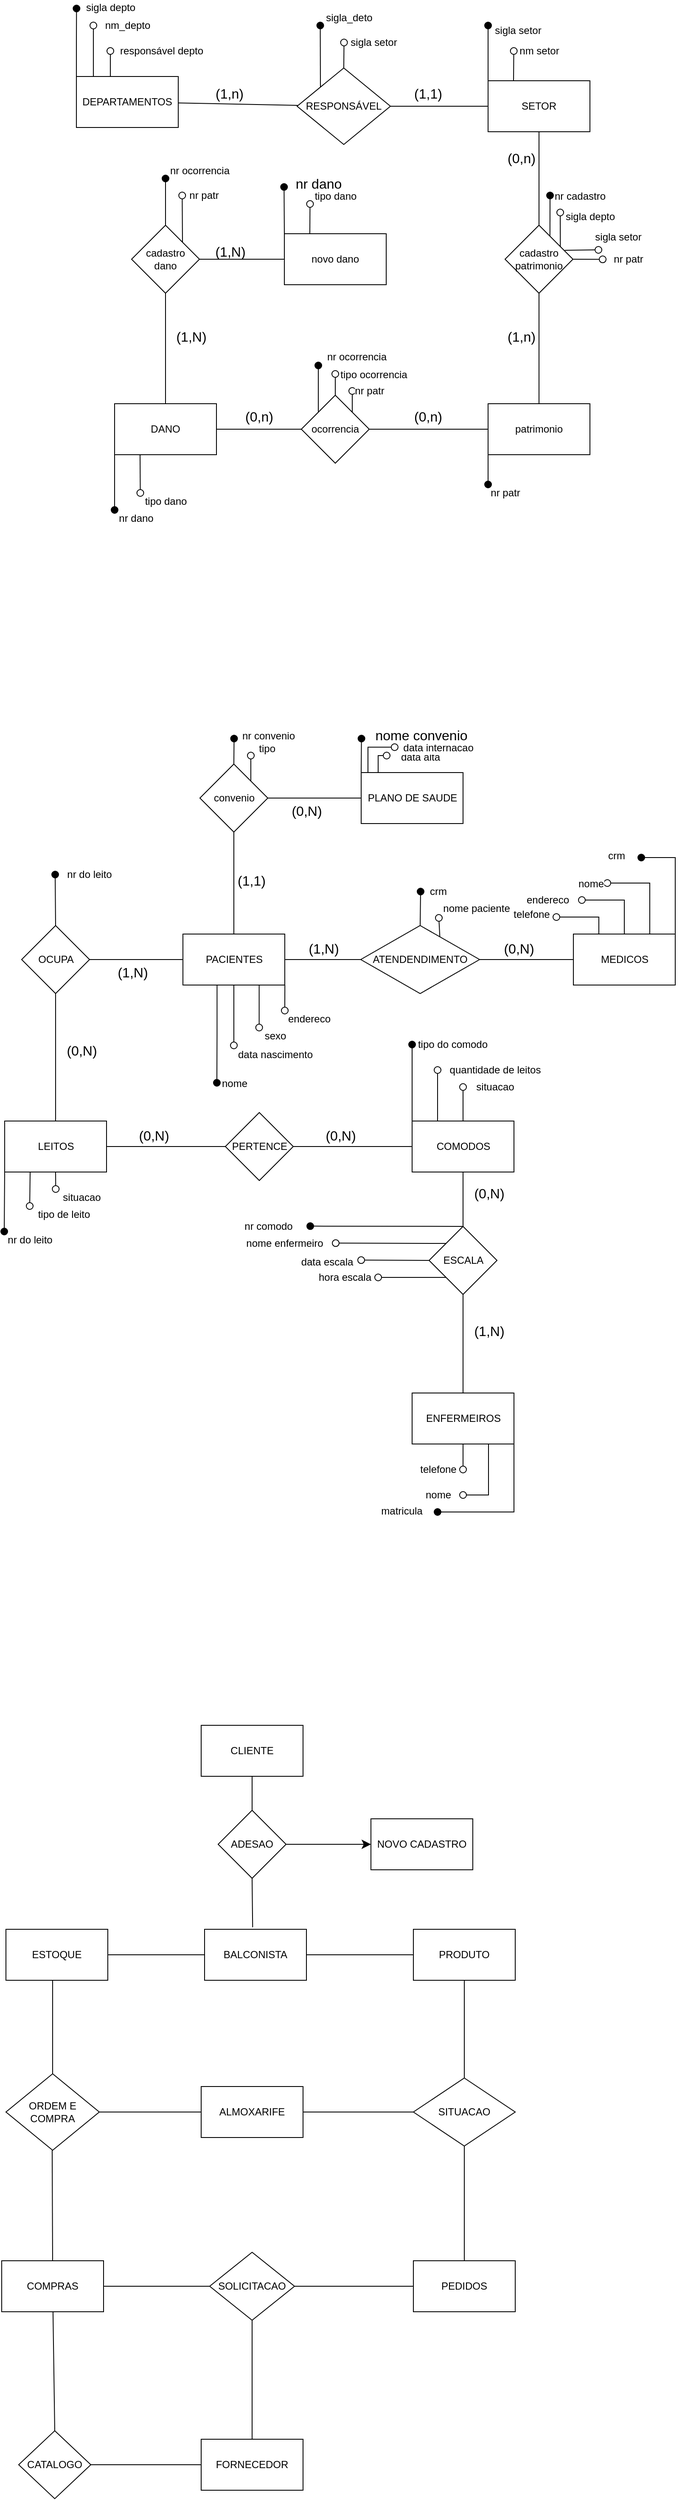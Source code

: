 <mxfile version="24.1.0" type="github">
  <diagram id="C5RBs43oDa-KdzZeNtuy" name="Page-1">
    <mxGraphModel dx="993" dy="973" grid="1" gridSize="10" guides="1" tooltips="1" connect="1" arrows="1" fold="1" page="1" pageScale="1" pageWidth="827" pageHeight="1169" math="0" shadow="0">
      <root>
        <mxCell id="WIyWlLk6GJQsqaUBKTNV-0" />
        <mxCell id="WIyWlLk6GJQsqaUBKTNV-1" parent="WIyWlLk6GJQsqaUBKTNV-0" />
        <mxCell id="-znlu41GtkW2485HOdu_-75" value="" style="group" parent="WIyWlLk6GJQsqaUBKTNV-1" vertex="1" connectable="0">
          <mxGeometry x="103" y="340" width="620" height="590" as="geometry" />
        </mxCell>
        <mxCell id="-znlu41GtkW2485HOdu_-2" value="" style="edgeStyle=none;curved=1;rounded=0;orthogonalLoop=1;jettySize=auto;html=1;fontSize=12;startSize=8;endSize=8;endArrow=none;endFill=0;" parent="-znlu41GtkW2485HOdu_-75" source="-znlu41GtkW2485HOdu_-0" target="-znlu41GtkW2485HOdu_-1" edge="1">
          <mxGeometry relative="1" as="geometry" />
        </mxCell>
        <mxCell id="-znlu41GtkW2485HOdu_-7" style="edgeStyle=orthogonalEdgeStyle;rounded=0;orthogonalLoop=1;jettySize=auto;html=1;exitX=0;exitY=0;exitDx=0;exitDy=0;fontSize=12;startSize=8;endSize=8;endArrow=oval;endFill=1;" parent="-znlu41GtkW2485HOdu_-75" source="-znlu41GtkW2485HOdu_-0" edge="1">
          <mxGeometry relative="1" as="geometry">
            <mxPoint x="0.143" as="targetPoint" />
          </mxGeometry>
        </mxCell>
        <mxCell id="-znlu41GtkW2485HOdu_-8" value="sigla depto" style="edgeLabel;html=1;align=center;verticalAlign=middle;resizable=0;points=[];fontSize=12;" parent="-znlu41GtkW2485HOdu_-7" vertex="1" connectable="0">
          <mxGeometry x="1" y="2" relative="1" as="geometry">
            <mxPoint x="42" y="-1" as="offset" />
          </mxGeometry>
        </mxCell>
        <mxCell id="-znlu41GtkW2485HOdu_-9" style="edgeStyle=none;curved=1;rounded=0;orthogonalLoop=1;jettySize=auto;html=1;exitX=0.25;exitY=0;exitDx=0;exitDy=0;fontSize=12;startSize=8;endSize=8;endArrow=oval;endFill=0;" parent="-znlu41GtkW2485HOdu_-75" edge="1">
          <mxGeometry relative="1" as="geometry">
            <mxPoint x="20" y="20" as="targetPoint" />
            <mxPoint x="20" y="80" as="sourcePoint" />
          </mxGeometry>
        </mxCell>
        <mxCell id="-znlu41GtkW2485HOdu_-10" value="nm_depto" style="edgeLabel;html=1;align=center;verticalAlign=middle;resizable=0;points=[];fontSize=12;" parent="-znlu41GtkW2485HOdu_-9" vertex="1" connectable="0">
          <mxGeometry x="0.693" relative="1" as="geometry">
            <mxPoint x="40" y="-9" as="offset" />
          </mxGeometry>
        </mxCell>
        <mxCell id="-znlu41GtkW2485HOdu_-11" style="edgeStyle=none;curved=1;rounded=0;orthogonalLoop=1;jettySize=auto;html=1;exitX=0.5;exitY=0;exitDx=0;exitDy=0;fontSize=12;startSize=8;endSize=8;endArrow=oval;endFill=0;" parent="-znlu41GtkW2485HOdu_-75" edge="1">
          <mxGeometry relative="1" as="geometry">
            <mxPoint x="40" y="50" as="targetPoint" />
            <mxPoint x="40" y="80" as="sourcePoint" />
          </mxGeometry>
        </mxCell>
        <mxCell id="-znlu41GtkW2485HOdu_-12" value="responsável depto" style="edgeLabel;html=1;align=center;verticalAlign=middle;resizable=0;points=[];fontSize=12;" parent="-znlu41GtkW2485HOdu_-11" vertex="1" connectable="0">
          <mxGeometry x="0.558" y="-1" relative="1" as="geometry">
            <mxPoint x="59" y="-7" as="offset" />
          </mxGeometry>
        </mxCell>
        <mxCell id="-znlu41GtkW2485HOdu_-0" value="&lt;font style=&quot;vertical-align: inherit;&quot;&gt;&lt;font style=&quot;vertical-align: inherit;&quot;&gt;DEPARTAMENTOS&lt;/font&gt;&lt;/font&gt;" style="rounded=0;whiteSpace=wrap;html=1;" parent="-znlu41GtkW2485HOdu_-75" vertex="1">
          <mxGeometry y="80" width="120" height="60" as="geometry" />
        </mxCell>
        <mxCell id="-znlu41GtkW2485HOdu_-6" value="" style="edgeStyle=none;curved=1;rounded=0;orthogonalLoop=1;jettySize=auto;html=1;fontSize=12;startSize=8;endSize=8;endArrow=none;endFill=0;" parent="-znlu41GtkW2485HOdu_-75" source="-znlu41GtkW2485HOdu_-1" target="-znlu41GtkW2485HOdu_-5" edge="1">
          <mxGeometry relative="1" as="geometry" />
        </mxCell>
        <mxCell id="-znlu41GtkW2485HOdu_-13" style="edgeStyle=none;curved=1;rounded=0;orthogonalLoop=1;jettySize=auto;html=1;exitX=0;exitY=0;exitDx=0;exitDy=0;fontSize=12;startSize=8;endSize=8;endArrow=oval;endFill=1;" parent="-znlu41GtkW2485HOdu_-75" source="-znlu41GtkW2485HOdu_-1" edge="1">
          <mxGeometry relative="1" as="geometry">
            <mxPoint x="287.286" y="20" as="targetPoint" />
          </mxGeometry>
        </mxCell>
        <mxCell id="-znlu41GtkW2485HOdu_-14" value="sigla_deto" style="edgeLabel;html=1;align=center;verticalAlign=middle;resizable=0;points=[];fontSize=12;" parent="-znlu41GtkW2485HOdu_-13" vertex="1" connectable="0">
          <mxGeometry x="0.762" relative="1" as="geometry">
            <mxPoint x="33" y="-18" as="offset" />
          </mxGeometry>
        </mxCell>
        <mxCell id="-znlu41GtkW2485HOdu_-15" style="edgeStyle=none;curved=1;rounded=0;orthogonalLoop=1;jettySize=auto;html=1;exitX=0.5;exitY=0;exitDx=0;exitDy=0;fontSize=12;startSize=8;endSize=8;endArrow=oval;endFill=0;" parent="-znlu41GtkW2485HOdu_-75" source="-znlu41GtkW2485HOdu_-1" edge="1">
          <mxGeometry relative="1" as="geometry">
            <mxPoint x="315.286" y="40" as="targetPoint" />
          </mxGeometry>
        </mxCell>
        <mxCell id="-znlu41GtkW2485HOdu_-16" value="sigla setor" style="edgeLabel;html=1;align=center;verticalAlign=middle;resizable=0;points=[];fontSize=12;" parent="-znlu41GtkW2485HOdu_-15" vertex="1" connectable="0">
          <mxGeometry x="0.577" relative="1" as="geometry">
            <mxPoint x="35" y="-7" as="offset" />
          </mxGeometry>
        </mxCell>
        <mxCell id="-znlu41GtkW2485HOdu_-1" value="&lt;font style=&quot;vertical-align: inherit;&quot;&gt;&lt;font style=&quot;vertical-align: inherit;&quot;&gt;&lt;font style=&quot;vertical-align: inherit;&quot;&gt;&lt;font style=&quot;vertical-align: inherit;&quot;&gt;RESPONSÁVEL&lt;/font&gt;&lt;/font&gt;&lt;/font&gt;&lt;/font&gt;" style="rhombus;whiteSpace=wrap;html=1;rounded=0;" parent="-znlu41GtkW2485HOdu_-75" vertex="1">
          <mxGeometry x="260" y="70" width="110" height="90" as="geometry" />
        </mxCell>
        <mxCell id="-znlu41GtkW2485HOdu_-17" style="edgeStyle=none;curved=1;rounded=0;orthogonalLoop=1;jettySize=auto;html=1;exitX=0;exitY=0;exitDx=0;exitDy=0;fontSize=12;startSize=8;endSize=8;endArrow=oval;endFill=1;" parent="-znlu41GtkW2485HOdu_-75" source="-znlu41GtkW2485HOdu_-5" edge="1">
          <mxGeometry relative="1" as="geometry">
            <mxPoint x="485" y="20" as="targetPoint" />
          </mxGeometry>
        </mxCell>
        <mxCell id="-znlu41GtkW2485HOdu_-18" value="sigla setor" style="edgeLabel;html=1;align=center;verticalAlign=middle;resizable=0;points=[];fontSize=12;" parent="-znlu41GtkW2485HOdu_-17" vertex="1" connectable="0">
          <mxGeometry x="0.822" y="1" relative="1" as="geometry">
            <mxPoint x="36" as="offset" />
          </mxGeometry>
        </mxCell>
        <mxCell id="-znlu41GtkW2485HOdu_-19" value="nm setor" style="edgeStyle=none;curved=1;rounded=0;orthogonalLoop=1;jettySize=auto;html=1;exitX=0.25;exitY=0;exitDx=0;exitDy=0;fontSize=12;startSize=8;endSize=8;endArrow=oval;endFill=0;" parent="-znlu41GtkW2485HOdu_-75" source="-znlu41GtkW2485HOdu_-5" edge="1">
          <mxGeometry x="1" y="-30" relative="1" as="geometry">
            <mxPoint x="515.286" y="50" as="targetPoint" />
            <mxPoint as="offset" />
          </mxGeometry>
        </mxCell>
        <mxCell id="-znlu41GtkW2485HOdu_-23" value="" style="edgeStyle=none;curved=1;rounded=0;orthogonalLoop=1;jettySize=auto;html=1;fontSize=12;startSize=8;endSize=8;endArrow=none;endFill=0;" parent="-znlu41GtkW2485HOdu_-75" source="-znlu41GtkW2485HOdu_-5" target="-znlu41GtkW2485HOdu_-22" edge="1">
          <mxGeometry relative="1" as="geometry" />
        </mxCell>
        <mxCell id="-znlu41GtkW2485HOdu_-5" value="&lt;font style=&quot;vertical-align: inherit;&quot;&gt;&lt;font style=&quot;vertical-align: inherit;&quot;&gt;SETOR&lt;/font&gt;&lt;/font&gt;" style="whiteSpace=wrap;html=1;rounded=0;" parent="-znlu41GtkW2485HOdu_-75" vertex="1">
          <mxGeometry x="485" y="85" width="120" height="60" as="geometry" />
        </mxCell>
        <mxCell id="-znlu41GtkW2485HOdu_-20" value="(1,1)" style="text;html=1;align=center;verticalAlign=middle;resizable=0;points=[];autosize=1;strokeColor=none;fillColor=none;fontSize=16;" parent="-znlu41GtkW2485HOdu_-75" vertex="1">
          <mxGeometry x="384" y="85" width="60" height="30" as="geometry" />
        </mxCell>
        <mxCell id="-znlu41GtkW2485HOdu_-21" value="(1,n)" style="text;html=1;align=center;verticalAlign=middle;resizable=0;points=[];autosize=1;strokeColor=none;fillColor=none;fontSize=16;" parent="-znlu41GtkW2485HOdu_-75" vertex="1">
          <mxGeometry x="150" y="85" width="60" height="30" as="geometry" />
        </mxCell>
        <mxCell id="-znlu41GtkW2485HOdu_-25" value="" style="edgeStyle=none;curved=1;rounded=0;orthogonalLoop=1;jettySize=auto;html=1;fontSize=12;startSize=8;endSize=8;endArrow=none;endFill=0;" parent="-znlu41GtkW2485HOdu_-75" source="-znlu41GtkW2485HOdu_-22" target="-znlu41GtkW2485HOdu_-24" edge="1">
          <mxGeometry relative="1" as="geometry" />
        </mxCell>
        <mxCell id="-znlu41GtkW2485HOdu_-36" style="edgeStyle=none;curved=1;rounded=0;orthogonalLoop=1;jettySize=auto;html=1;exitX=0.661;exitY=0.171;exitDx=0;exitDy=0;fontSize=12;startSize=8;endSize=8;endArrow=oval;endFill=1;exitPerimeter=0;" parent="-znlu41GtkW2485HOdu_-75" source="-znlu41GtkW2485HOdu_-22" edge="1">
          <mxGeometry relative="1" as="geometry">
            <mxPoint x="558" y="220" as="targetPoint" />
            <mxPoint x="560" y="265.0" as="sourcePoint" />
          </mxGeometry>
        </mxCell>
        <mxCell id="-znlu41GtkW2485HOdu_-37" value="nr cadastro" style="edgeLabel;html=1;align=center;verticalAlign=middle;resizable=0;points=[];fontSize=12;" parent="-znlu41GtkW2485HOdu_-36" vertex="1" connectable="0">
          <mxGeometry x="0.384" relative="1" as="geometry">
            <mxPoint x="35" y="-14" as="offset" />
          </mxGeometry>
        </mxCell>
        <mxCell id="-znlu41GtkW2485HOdu_-38" style="edgeStyle=none;curved=1;rounded=0;orthogonalLoop=1;jettySize=auto;html=1;exitX=1;exitY=0.5;exitDx=0;exitDy=0;fontSize=12;startSize=8;endSize=8;endArrow=oval;endFill=0;" parent="-znlu41GtkW2485HOdu_-75" edge="1">
          <mxGeometry relative="1" as="geometry">
            <mxPoint x="570.002" y="240.0" as="targetPoint" />
            <mxPoint x="570.14" y="285" as="sourcePoint" />
          </mxGeometry>
        </mxCell>
        <mxCell id="-znlu41GtkW2485HOdu_-39" value="sigla depto" style="edgeLabel;html=1;align=center;verticalAlign=middle;resizable=0;points=[];fontSize=12;" parent="-znlu41GtkW2485HOdu_-38" vertex="1" connectable="0">
          <mxGeometry x="0.261" relative="1" as="geometry">
            <mxPoint x="35" y="-12" as="offset" />
          </mxGeometry>
        </mxCell>
        <mxCell id="-znlu41GtkW2485HOdu_-40" style="edgeStyle=none;curved=1;rounded=0;orthogonalLoop=1;jettySize=auto;html=1;exitX=0.88;exitY=0.368;exitDx=0;exitDy=0;fontSize=12;startSize=8;endSize=8;endArrow=oval;endFill=0;exitPerimeter=0;" parent="-znlu41GtkW2485HOdu_-75" source="-znlu41GtkW2485HOdu_-22" edge="1">
          <mxGeometry relative="1" as="geometry">
            <mxPoint x="615" y="284" as="targetPoint" />
            <mxPoint x="570" y="294.87" as="sourcePoint" />
          </mxGeometry>
        </mxCell>
        <mxCell id="-znlu41GtkW2485HOdu_-41" value="sigla setor" style="edgeLabel;html=1;align=center;verticalAlign=middle;resizable=0;points=[];fontSize=12;" parent="-znlu41GtkW2485HOdu_-40" vertex="1" connectable="0">
          <mxGeometry x="0.201" y="-1" relative="1" as="geometry">
            <mxPoint x="38" y="-16" as="offset" />
          </mxGeometry>
        </mxCell>
        <mxCell id="-znlu41GtkW2485HOdu_-45" style="edgeStyle=none;curved=1;rounded=0;orthogonalLoop=1;jettySize=auto;html=1;exitX=1;exitY=0.5;exitDx=0;exitDy=0;fontSize=12;startSize=8;endSize=8;endArrow=oval;endFill=0;" parent="-znlu41GtkW2485HOdu_-75" source="-znlu41GtkW2485HOdu_-22" edge="1">
          <mxGeometry relative="1" as="geometry">
            <mxPoint x="620" y="295.143" as="targetPoint" />
          </mxGeometry>
        </mxCell>
        <mxCell id="-znlu41GtkW2485HOdu_-46" value="nr patr" style="edgeLabel;html=1;align=center;verticalAlign=middle;resizable=0;points=[];fontSize=12;" parent="-znlu41GtkW2485HOdu_-45" vertex="1" connectable="0">
          <mxGeometry x="0.495" relative="1" as="geometry">
            <mxPoint x="39" as="offset" />
          </mxGeometry>
        </mxCell>
        <mxCell id="-znlu41GtkW2485HOdu_-22" value="cadastro&lt;div&gt;patrimonio&lt;/div&gt;" style="rhombus;whiteSpace=wrap;html=1;rounded=0;" parent="-znlu41GtkW2485HOdu_-75" vertex="1">
          <mxGeometry x="505" y="255" width="80" height="80" as="geometry" />
        </mxCell>
        <mxCell id="-znlu41GtkW2485HOdu_-29" value="" style="edgeStyle=none;curved=1;rounded=0;orthogonalLoop=1;jettySize=auto;html=1;fontSize=12;startSize=8;endSize=8;endArrow=none;endFill=0;" parent="-znlu41GtkW2485HOdu_-75" source="-znlu41GtkW2485HOdu_-24" target="-znlu41GtkW2485HOdu_-28" edge="1">
          <mxGeometry relative="1" as="geometry" />
        </mxCell>
        <mxCell id="-znlu41GtkW2485HOdu_-49" style="edgeStyle=none;curved=1;rounded=0;orthogonalLoop=1;jettySize=auto;html=1;exitX=0;exitY=1;exitDx=0;exitDy=0;fontSize=12;startSize=8;endSize=8;endArrow=oval;endFill=1;" parent="-znlu41GtkW2485HOdu_-75" source="-znlu41GtkW2485HOdu_-24" edge="1">
          <mxGeometry relative="1" as="geometry">
            <mxPoint x="485" y="560" as="targetPoint" />
          </mxGeometry>
        </mxCell>
        <mxCell id="-znlu41GtkW2485HOdu_-50" value="nr patr" style="edgeLabel;html=1;align=center;verticalAlign=middle;resizable=0;points=[];fontSize=12;" parent="-znlu41GtkW2485HOdu_-49" vertex="1" connectable="0">
          <mxGeometry x="0.2" relative="1" as="geometry">
            <mxPoint x="20" y="24" as="offset" />
          </mxGeometry>
        </mxCell>
        <mxCell id="-znlu41GtkW2485HOdu_-24" value="patrimonio" style="whiteSpace=wrap;html=1;rounded=0;" parent="-znlu41GtkW2485HOdu_-75" vertex="1">
          <mxGeometry x="485" y="465" width="120" height="60" as="geometry" />
        </mxCell>
        <mxCell id="-znlu41GtkW2485HOdu_-31" value="" style="edgeStyle=none;curved=1;rounded=0;orthogonalLoop=1;jettySize=auto;html=1;fontSize=12;startSize=8;endSize=8;endArrow=none;endFill=0;" parent="-znlu41GtkW2485HOdu_-75" source="-znlu41GtkW2485HOdu_-28" target="-znlu41GtkW2485HOdu_-30" edge="1">
          <mxGeometry relative="1" as="geometry" />
        </mxCell>
        <mxCell id="-znlu41GtkW2485HOdu_-52" style="edgeStyle=none;curved=1;rounded=0;orthogonalLoop=1;jettySize=auto;html=1;exitX=0;exitY=0;exitDx=0;exitDy=0;fontSize=12;startSize=8;endSize=8;endArrow=oval;endFill=1;" parent="-znlu41GtkW2485HOdu_-75" source="-znlu41GtkW2485HOdu_-28" edge="1">
          <mxGeometry relative="1" as="geometry">
            <mxPoint x="285" y="420" as="targetPoint" />
          </mxGeometry>
        </mxCell>
        <mxCell id="-znlu41GtkW2485HOdu_-53" value="nr ocorrencia" style="edgeLabel;html=1;align=center;verticalAlign=middle;resizable=0;points=[];fontSize=12;" parent="-znlu41GtkW2485HOdu_-52" vertex="1" connectable="0">
          <mxGeometry x="0.678" y="1" relative="1" as="geometry">
            <mxPoint x="46" y="-19" as="offset" />
          </mxGeometry>
        </mxCell>
        <mxCell id="-znlu41GtkW2485HOdu_-54" style="edgeStyle=none;curved=1;rounded=0;orthogonalLoop=1;jettySize=auto;html=1;exitX=0.5;exitY=0;exitDx=0;exitDy=0;fontSize=12;startSize=8;endSize=8;endArrow=oval;endFill=0;" parent="-znlu41GtkW2485HOdu_-75" source="-znlu41GtkW2485HOdu_-28" edge="1">
          <mxGeometry relative="1" as="geometry">
            <mxPoint x="305" y="430" as="targetPoint" />
          </mxGeometry>
        </mxCell>
        <mxCell id="-znlu41GtkW2485HOdu_-55" value="tipo ocorrencia" style="edgeLabel;html=1;align=center;verticalAlign=middle;resizable=0;points=[];fontSize=12;" parent="-znlu41GtkW2485HOdu_-54" vertex="1" connectable="0">
          <mxGeometry x="0.177" y="1" relative="1" as="geometry">
            <mxPoint x="46" y="-10" as="offset" />
          </mxGeometry>
        </mxCell>
        <mxCell id="-znlu41GtkW2485HOdu_-56" style="edgeStyle=none;curved=1;rounded=0;orthogonalLoop=1;jettySize=auto;html=1;exitX=1;exitY=0;exitDx=0;exitDy=0;fontSize=12;startSize=8;endSize=8;endArrow=oval;endFill=0;" parent="-znlu41GtkW2485HOdu_-75" source="-znlu41GtkW2485HOdu_-28" edge="1">
          <mxGeometry relative="1" as="geometry">
            <mxPoint x="325" y="450" as="targetPoint" />
          </mxGeometry>
        </mxCell>
        <mxCell id="-znlu41GtkW2485HOdu_-57" value="nr patr" style="edgeLabel;html=1;align=center;verticalAlign=middle;resizable=0;points=[];fontSize=12;" parent="-znlu41GtkW2485HOdu_-56" vertex="1" connectable="0">
          <mxGeometry x="-0.051" relative="1" as="geometry">
            <mxPoint x="20" y="-13" as="offset" />
          </mxGeometry>
        </mxCell>
        <mxCell id="-znlu41GtkW2485HOdu_-28" value="ocorrencia" style="rhombus;whiteSpace=wrap;html=1;rounded=0;" parent="-znlu41GtkW2485HOdu_-75" vertex="1">
          <mxGeometry x="265" y="455" width="80" height="80" as="geometry" />
        </mxCell>
        <mxCell id="-znlu41GtkW2485HOdu_-33" value="" style="edgeStyle=none;curved=1;rounded=0;orthogonalLoop=1;jettySize=auto;html=1;fontSize=12;startSize=8;endSize=8;endArrow=none;endFill=0;" parent="-znlu41GtkW2485HOdu_-75" source="-znlu41GtkW2485HOdu_-30" target="-znlu41GtkW2485HOdu_-32" edge="1">
          <mxGeometry relative="1" as="geometry" />
        </mxCell>
        <mxCell id="-znlu41GtkW2485HOdu_-58" style="edgeStyle=none;curved=1;rounded=0;orthogonalLoop=1;jettySize=auto;html=1;exitX=0;exitY=1;exitDx=0;exitDy=0;fontSize=12;startSize=8;endSize=8;endArrow=oval;endFill=1;" parent="-znlu41GtkW2485HOdu_-75" source="-znlu41GtkW2485HOdu_-30" edge="1">
          <mxGeometry relative="1" as="geometry">
            <mxPoint x="45" y="590" as="targetPoint" />
          </mxGeometry>
        </mxCell>
        <mxCell id="-znlu41GtkW2485HOdu_-59" value="nr dano" style="edgeLabel;html=1;align=center;verticalAlign=middle;resizable=0;points=[];fontSize=12;" parent="-znlu41GtkW2485HOdu_-58" vertex="1" connectable="0">
          <mxGeometry x="0.402" relative="1" as="geometry">
            <mxPoint x="25" y="29" as="offset" />
          </mxGeometry>
        </mxCell>
        <mxCell id="-znlu41GtkW2485HOdu_-60" style="edgeStyle=none;curved=1;rounded=0;orthogonalLoop=1;jettySize=auto;html=1;exitX=0.25;exitY=1;exitDx=0;exitDy=0;fontSize=12;startSize=8;endSize=8;endArrow=oval;endFill=0;" parent="-znlu41GtkW2485HOdu_-75" source="-znlu41GtkW2485HOdu_-30" edge="1">
          <mxGeometry relative="1" as="geometry">
            <mxPoint x="75.286" y="570" as="targetPoint" />
          </mxGeometry>
        </mxCell>
        <mxCell id="-znlu41GtkW2485HOdu_-61" value="tipo dano" style="edgeLabel;html=1;align=center;verticalAlign=middle;resizable=0;points=[];fontSize=12;" parent="-znlu41GtkW2485HOdu_-60" vertex="1" connectable="0">
          <mxGeometry x="0.593" y="-2" relative="1" as="geometry">
            <mxPoint x="32" y="19" as="offset" />
          </mxGeometry>
        </mxCell>
        <mxCell id="-znlu41GtkW2485HOdu_-30" value="DANO" style="whiteSpace=wrap;html=1;rounded=0;" parent="-znlu41GtkW2485HOdu_-75" vertex="1">
          <mxGeometry x="45" y="465" width="120" height="60" as="geometry" />
        </mxCell>
        <mxCell id="-znlu41GtkW2485HOdu_-35" value="" style="edgeStyle=none;curved=1;rounded=0;orthogonalLoop=1;jettySize=auto;html=1;fontSize=12;startSize=8;endSize=8;endArrow=none;endFill=0;" parent="-znlu41GtkW2485HOdu_-75" source="-znlu41GtkW2485HOdu_-32" target="-znlu41GtkW2485HOdu_-34" edge="1">
          <mxGeometry relative="1" as="geometry" />
        </mxCell>
        <mxCell id="-znlu41GtkW2485HOdu_-65" style="edgeStyle=none;curved=1;rounded=0;orthogonalLoop=1;jettySize=auto;html=1;exitX=0.5;exitY=0;exitDx=0;exitDy=0;fontSize=12;startSize=8;endSize=8;endArrow=oval;endFill=1;" parent="-znlu41GtkW2485HOdu_-75" source="-znlu41GtkW2485HOdu_-32" edge="1">
          <mxGeometry relative="1" as="geometry">
            <mxPoint x="105" y="200" as="targetPoint" />
          </mxGeometry>
        </mxCell>
        <mxCell id="-znlu41GtkW2485HOdu_-66" value="nr ocorrencia" style="edgeLabel;html=1;align=center;verticalAlign=middle;resizable=0;points=[];fontSize=12;" parent="-znlu41GtkW2485HOdu_-65" vertex="1" connectable="0">
          <mxGeometry x="0.74" y="1" relative="1" as="geometry">
            <mxPoint x="41" y="-16" as="offset" />
          </mxGeometry>
        </mxCell>
        <mxCell id="-znlu41GtkW2485HOdu_-67" style="edgeStyle=none;curved=1;rounded=0;orthogonalLoop=1;jettySize=auto;html=1;exitX=1;exitY=0;exitDx=0;exitDy=0;fontSize=12;startSize=8;endSize=8;endArrow=oval;endFill=0;" parent="-znlu41GtkW2485HOdu_-75" source="-znlu41GtkW2485HOdu_-32" edge="1">
          <mxGeometry relative="1" as="geometry">
            <mxPoint x="124.647" y="220" as="targetPoint" />
          </mxGeometry>
        </mxCell>
        <mxCell id="-znlu41GtkW2485HOdu_-68" value="nr patr" style="edgeLabel;html=1;align=center;verticalAlign=middle;resizable=0;points=[];fontSize=12;" parent="-znlu41GtkW2485HOdu_-67" vertex="1" connectable="0">
          <mxGeometry x="0.461" y="1" relative="1" as="geometry">
            <mxPoint x="26" y="-15" as="offset" />
          </mxGeometry>
        </mxCell>
        <mxCell id="-znlu41GtkW2485HOdu_-32" value="cadastro&lt;div&gt;dano&lt;/div&gt;" style="rhombus;whiteSpace=wrap;html=1;rounded=0;rotation=0;" parent="-znlu41GtkW2485HOdu_-75" vertex="1">
          <mxGeometry x="65" y="255" width="80" height="80" as="geometry" />
        </mxCell>
        <mxCell id="-znlu41GtkW2485HOdu_-69" style="edgeStyle=none;curved=1;rounded=0;orthogonalLoop=1;jettySize=auto;html=1;exitX=0;exitY=0;exitDx=0;exitDy=0;fontSize=12;startSize=8;endSize=8;endArrow=oval;endFill=1;" parent="-znlu41GtkW2485HOdu_-75" source="-znlu41GtkW2485HOdu_-34" edge="1">
          <mxGeometry relative="1" as="geometry">
            <mxPoint x="244.647" y="210" as="targetPoint" />
          </mxGeometry>
        </mxCell>
        <mxCell id="-znlu41GtkW2485HOdu_-72" style="edgeStyle=none;curved=1;rounded=0;orthogonalLoop=1;jettySize=auto;html=1;exitX=0.25;exitY=0;exitDx=0;exitDy=0;fontSize=12;startSize=8;endSize=8;endArrow=oval;endFill=0;" parent="-znlu41GtkW2485HOdu_-75" source="-znlu41GtkW2485HOdu_-34" edge="1">
          <mxGeometry relative="1" as="geometry">
            <mxPoint x="275.235" y="230" as="targetPoint" />
          </mxGeometry>
        </mxCell>
        <mxCell id="-znlu41GtkW2485HOdu_-73" value="tipo dano" style="edgeLabel;html=1;align=center;verticalAlign=middle;resizable=0;points=[];fontSize=12;" parent="-znlu41GtkW2485HOdu_-72" vertex="1" connectable="0">
          <mxGeometry x="0.656" y="4" relative="1" as="geometry">
            <mxPoint x="34" y="-15" as="offset" />
          </mxGeometry>
        </mxCell>
        <mxCell id="-znlu41GtkW2485HOdu_-34" value="novo dano" style="whiteSpace=wrap;html=1;rounded=0;" parent="-znlu41GtkW2485HOdu_-75" vertex="1">
          <mxGeometry x="245" y="265" width="120" height="60" as="geometry" />
        </mxCell>
        <mxCell id="-znlu41GtkW2485HOdu_-47" value="(0,n)" style="text;html=1;align=center;verticalAlign=middle;resizable=0;points=[];autosize=1;strokeColor=none;fillColor=none;fontSize=16;" parent="-znlu41GtkW2485HOdu_-75" vertex="1">
          <mxGeometry x="494" y="161" width="60" height="30" as="geometry" />
        </mxCell>
        <mxCell id="-znlu41GtkW2485HOdu_-48" value="(1,n)" style="text;html=1;align=center;verticalAlign=middle;resizable=0;points=[];autosize=1;strokeColor=none;fillColor=none;fontSize=16;" parent="-znlu41GtkW2485HOdu_-75" vertex="1">
          <mxGeometry x="494" y="371" width="60" height="30" as="geometry" />
        </mxCell>
        <mxCell id="-znlu41GtkW2485HOdu_-63" value="(0,n)" style="text;html=1;align=center;verticalAlign=middle;resizable=0;points=[];autosize=1;strokeColor=none;fillColor=none;fontSize=16;" parent="-znlu41GtkW2485HOdu_-75" vertex="1">
          <mxGeometry x="185" y="465" width="60" height="30" as="geometry" />
        </mxCell>
        <mxCell id="-znlu41GtkW2485HOdu_-64" value="(0,n)" style="text;html=1;align=center;verticalAlign=middle;resizable=0;points=[];autosize=1;strokeColor=none;fillColor=none;fontSize=16;" parent="-znlu41GtkW2485HOdu_-75" vertex="1">
          <mxGeometry x="384" y="465" width="60" height="30" as="geometry" />
        </mxCell>
        <mxCell id="-znlu41GtkW2485HOdu_-70" value="nr dano" style="text;html=1;align=center;verticalAlign=middle;resizable=0;points=[];autosize=1;strokeColor=none;fillColor=none;fontSize=16;" parent="-znlu41GtkW2485HOdu_-75" vertex="1">
          <mxGeometry x="245" y="191" width="80" height="30" as="geometry" />
        </mxCell>
        <mxCell id="2LUPQZUA0Othf2jw-FN3-138" value="(1,N)" style="text;html=1;align=center;verticalAlign=middle;resizable=0;points=[];autosize=1;strokeColor=none;fillColor=none;fontSize=16;" vertex="1" parent="-znlu41GtkW2485HOdu_-75">
          <mxGeometry x="105" y="371" width="60" height="30" as="geometry" />
        </mxCell>
        <mxCell id="2LUPQZUA0Othf2jw-FN3-123" value="" style="group" vertex="1" connectable="0" parent="WIyWlLk6GJQsqaUBKTNV-1">
          <mxGeometry x="18" y="1180" width="790.5" height="929" as="geometry" />
        </mxCell>
        <mxCell id="2LUPQZUA0Othf2jw-FN3-66" style="edgeStyle=orthogonalEdgeStyle;rounded=0;orthogonalLoop=1;jettySize=auto;html=1;exitX=1;exitY=0;exitDx=0;exitDy=0;fontSize=12;startSize=8;endSize=8;endArrow=oval;endFill=1;" edge="1" parent="2LUPQZUA0Othf2jw-FN3-123" source="2LUPQZUA0Othf2jw-FN3-9">
          <mxGeometry relative="1" as="geometry">
            <mxPoint x="750.5" y="159" as="targetPoint" />
            <Array as="points">
              <mxPoint x="790.5" y="159" />
            </Array>
          </mxGeometry>
        </mxCell>
        <mxCell id="2LUPQZUA0Othf2jw-FN3-71" value="crm" style="edgeLabel;html=1;align=center;verticalAlign=middle;resizable=0;points=[];fontSize=12;" vertex="1" connectable="0" parent="2LUPQZUA0Othf2jw-FN3-66">
          <mxGeometry x="0.609" y="-2" relative="1" as="geometry">
            <mxPoint x="-55" as="offset" />
          </mxGeometry>
        </mxCell>
        <mxCell id="2LUPQZUA0Othf2jw-FN3-9" value="MEDICOS" style="whiteSpace=wrap;html=1;rounded=0;" vertex="1" parent="2LUPQZUA0Othf2jw-FN3-123">
          <mxGeometry x="670.5" y="249" width="120" height="60" as="geometry" />
        </mxCell>
        <mxCell id="2LUPQZUA0Othf2jw-FN3-122" value="" style="group" vertex="1" connectable="0" parent="2LUPQZUA0Othf2jw-FN3-123">
          <mxGeometry width="760.5" height="929" as="geometry" />
        </mxCell>
        <mxCell id="2LUPQZUA0Othf2jw-FN3-20" value="" style="edgeStyle=none;curved=1;rounded=0;orthogonalLoop=1;jettySize=auto;html=1;fontSize=12;startSize=8;endSize=8;endArrow=none;endFill=0;" edge="1" parent="2LUPQZUA0Othf2jw-FN3-122" source="2LUPQZUA0Othf2jw-FN3-0" target="2LUPQZUA0Othf2jw-FN3-19">
          <mxGeometry relative="1" as="geometry" />
        </mxCell>
        <mxCell id="2LUPQZUA0Othf2jw-FN3-28" value="" style="edgeStyle=none;curved=1;rounded=0;orthogonalLoop=1;jettySize=auto;html=1;fontSize=12;startSize=8;endSize=8;endArrow=none;endFill=0;" edge="1" parent="2LUPQZUA0Othf2jw-FN3-122" source="2LUPQZUA0Othf2jw-FN3-0" target="2LUPQZUA0Othf2jw-FN3-27">
          <mxGeometry relative="1" as="geometry" />
        </mxCell>
        <mxCell id="2LUPQZUA0Othf2jw-FN3-36" value="" style="edgeStyle=none;curved=1;rounded=0;orthogonalLoop=1;jettySize=auto;html=1;fontSize=12;startSize=8;endSize=8;endArrow=none;endFill=0;" edge="1" parent="2LUPQZUA0Othf2jw-FN3-122" source="2LUPQZUA0Othf2jw-FN3-0" target="2LUPQZUA0Othf2jw-FN3-35">
          <mxGeometry relative="1" as="geometry" />
        </mxCell>
        <mxCell id="2LUPQZUA0Othf2jw-FN3-39" style="edgeStyle=orthogonalEdgeStyle;rounded=0;orthogonalLoop=1;jettySize=auto;html=1;exitX=0.335;exitY=0.989;exitDx=0;exitDy=0;fontSize=12;startSize=8;endSize=8;endArrow=oval;endFill=1;exitPerimeter=0;" edge="1" parent="2LUPQZUA0Othf2jw-FN3-122" source="2LUPQZUA0Othf2jw-FN3-0">
          <mxGeometry relative="1" as="geometry">
            <mxPoint x="250.5" y="424" as="targetPoint" />
            <mxPoint x="290.5" y="309" as="sourcePoint" />
          </mxGeometry>
        </mxCell>
        <mxCell id="2LUPQZUA0Othf2jw-FN3-58" value="nome" style="edgeLabel;html=1;align=center;verticalAlign=middle;resizable=0;points=[];fontSize=12;" vertex="1" connectable="0" parent="2LUPQZUA0Othf2jw-FN3-39">
          <mxGeometry x="1" y="2" relative="1" as="geometry">
            <mxPoint x="18" y="1" as="offset" />
          </mxGeometry>
        </mxCell>
        <mxCell id="2LUPQZUA0Othf2jw-FN3-40" style="edgeStyle=orthogonalEdgeStyle;rounded=0;orthogonalLoop=1;jettySize=auto;html=1;fontSize=12;startSize=8;endSize=8;endArrow=oval;endFill=0;exitX=0.5;exitY=1;exitDx=0;exitDy=0;" edge="1" parent="2LUPQZUA0Othf2jw-FN3-122" source="2LUPQZUA0Othf2jw-FN3-0">
          <mxGeometry relative="1" as="geometry">
            <mxPoint x="270.5" y="380" as="targetPoint" />
            <mxPoint x="271" y="310" as="sourcePoint" />
            <Array as="points">
              <mxPoint x="270.5" y="309" />
              <mxPoint x="270.5" y="330" />
              <mxPoint x="270.5" y="330" />
            </Array>
          </mxGeometry>
        </mxCell>
        <mxCell id="2LUPQZUA0Othf2jw-FN3-59" value="data nascimento" style="edgeLabel;html=1;align=center;verticalAlign=middle;resizable=0;points=[];fontSize=12;" vertex="1" connectable="0" parent="2LUPQZUA0Othf2jw-FN3-40">
          <mxGeometry x="0.984" y="-1" relative="1" as="geometry">
            <mxPoint x="49" y="11" as="offset" />
          </mxGeometry>
        </mxCell>
        <mxCell id="2LUPQZUA0Othf2jw-FN3-42" style="edgeStyle=none;curved=1;rounded=0;orthogonalLoop=1;jettySize=auto;html=1;exitX=0;exitY=1;exitDx=0;exitDy=0;fontSize=12;startSize=8;endSize=8;endArrow=oval;endFill=0;" edge="1" parent="2LUPQZUA0Othf2jw-FN3-122">
          <mxGeometry relative="1" as="geometry">
            <mxPoint x="300.31" y="359" as="targetPoint" />
            <mxPoint x="300.31" y="309" as="sourcePoint" />
          </mxGeometry>
        </mxCell>
        <mxCell id="2LUPQZUA0Othf2jw-FN3-60" value="sexo" style="edgeLabel;html=1;align=center;verticalAlign=middle;resizable=0;points=[];fontSize=12;" vertex="1" connectable="0" parent="2LUPQZUA0Othf2jw-FN3-42">
          <mxGeometry x="0.964" y="-6" relative="1" as="geometry">
            <mxPoint x="24" y="11" as="offset" />
          </mxGeometry>
        </mxCell>
        <mxCell id="2LUPQZUA0Othf2jw-FN3-64" style="edgeStyle=none;curved=1;rounded=0;orthogonalLoop=1;jettySize=auto;html=1;exitX=0.25;exitY=1;exitDx=0;exitDy=0;fontSize=12;startSize=8;endSize=8;endArrow=oval;endFill=0;" edge="1" parent="2LUPQZUA0Othf2jw-FN3-122">
          <mxGeometry relative="1" as="geometry">
            <mxPoint x="330.499" y="339" as="targetPoint" />
            <mxPoint x="330.61" y="309" as="sourcePoint" />
            <Array as="points">
              <mxPoint x="330.61" y="319" />
            </Array>
          </mxGeometry>
        </mxCell>
        <mxCell id="2LUPQZUA0Othf2jw-FN3-65" value="endereco" style="edgeLabel;html=1;align=center;verticalAlign=middle;resizable=0;points=[];fontSize=12;" vertex="1" connectable="0" parent="2LUPQZUA0Othf2jw-FN3-64">
          <mxGeometry x="0.533" y="-1" relative="1" as="geometry">
            <mxPoint x="29" y="17" as="offset" />
          </mxGeometry>
        </mxCell>
        <mxCell id="2LUPQZUA0Othf2jw-FN3-0" value="PACIENTES" style="rounded=0;whiteSpace=wrap;html=1;" vertex="1" parent="2LUPQZUA0Othf2jw-FN3-122">
          <mxGeometry x="210.5" y="249" width="120" height="60" as="geometry" />
        </mxCell>
        <mxCell id="2LUPQZUA0Othf2jw-FN3-24" value="" style="edgeStyle=none;curved=1;rounded=0;orthogonalLoop=1;jettySize=auto;html=1;fontSize=12;startSize=8;endSize=8;endArrow=none;endFill=0;" edge="1" parent="2LUPQZUA0Othf2jw-FN3-122" source="2LUPQZUA0Othf2jw-FN3-4" target="2LUPQZUA0Othf2jw-FN3-23">
          <mxGeometry relative="1" as="geometry" />
        </mxCell>
        <mxCell id="2LUPQZUA0Othf2jw-FN3-97" style="edgeStyle=none;curved=1;rounded=0;orthogonalLoop=1;jettySize=auto;html=1;exitX=0;exitY=1;exitDx=0;exitDy=0;fontSize=12;startSize=8;endSize=8;endArrow=oval;endFill=1;" edge="1" parent="2LUPQZUA0Othf2jw-FN3-122" source="2LUPQZUA0Othf2jw-FN3-4">
          <mxGeometry relative="1" as="geometry">
            <mxPoint y="599" as="targetPoint" />
          </mxGeometry>
        </mxCell>
        <mxCell id="2LUPQZUA0Othf2jw-FN3-98" value="nr do leito" style="edgeLabel;html=1;align=center;verticalAlign=middle;resizable=0;points=[];fontSize=12;" vertex="1" connectable="0" parent="2LUPQZUA0Othf2jw-FN3-97">
          <mxGeometry x="0.558" y="-4" relative="1" as="geometry">
            <mxPoint x="34" y="25" as="offset" />
          </mxGeometry>
        </mxCell>
        <mxCell id="2LUPQZUA0Othf2jw-FN3-99" style="edgeStyle=none;curved=1;rounded=0;orthogonalLoop=1;jettySize=auto;html=1;exitX=0.25;exitY=1;exitDx=0;exitDy=0;fontSize=12;startSize=8;endSize=8;endArrow=oval;endFill=0;" edge="1" parent="2LUPQZUA0Othf2jw-FN3-122" source="2LUPQZUA0Othf2jw-FN3-4">
          <mxGeometry relative="1" as="geometry">
            <mxPoint x="30" y="569" as="targetPoint" />
          </mxGeometry>
        </mxCell>
        <mxCell id="2LUPQZUA0Othf2jw-FN3-100" value="tipo de leito" style="edgeLabel;html=1;align=center;verticalAlign=middle;resizable=0;points=[];fontSize=12;" vertex="1" connectable="0" parent="2LUPQZUA0Othf2jw-FN3-99">
          <mxGeometry x="0.224" y="1" relative="1" as="geometry">
            <mxPoint x="39" y="25" as="offset" />
          </mxGeometry>
        </mxCell>
        <mxCell id="2LUPQZUA0Othf2jw-FN3-101" style="edgeStyle=none;curved=1;rounded=0;orthogonalLoop=1;jettySize=auto;html=1;exitX=0.5;exitY=1;exitDx=0;exitDy=0;fontSize=12;startSize=8;endSize=8;endArrow=oval;endFill=0;" edge="1" parent="2LUPQZUA0Othf2jw-FN3-122" source="2LUPQZUA0Othf2jw-FN3-4">
          <mxGeometry relative="1" as="geometry">
            <mxPoint x="60.643" y="549" as="targetPoint" />
          </mxGeometry>
        </mxCell>
        <mxCell id="2LUPQZUA0Othf2jw-FN3-102" value="situacao" style="edgeLabel;html=1;align=center;verticalAlign=middle;resizable=0;points=[];fontSize=12;" vertex="1" connectable="0" parent="2LUPQZUA0Othf2jw-FN3-101">
          <mxGeometry x="-0.421" relative="1" as="geometry">
            <mxPoint x="30" y="24" as="offset" />
          </mxGeometry>
        </mxCell>
        <mxCell id="2LUPQZUA0Othf2jw-FN3-4" value="LEITOS" style="whiteSpace=wrap;html=1;rounded=0;" vertex="1" parent="2LUPQZUA0Othf2jw-FN3-122">
          <mxGeometry x="0.5" y="469" width="120" height="60" as="geometry" />
        </mxCell>
        <mxCell id="2LUPQZUA0Othf2jw-FN3-67" style="edgeStyle=orthogonalEdgeStyle;rounded=0;orthogonalLoop=1;jettySize=auto;html=1;exitX=0.75;exitY=0;exitDx=0;exitDy=0;fontSize=12;startSize=8;endSize=8;endArrow=oval;endFill=0;" edge="1" parent="2LUPQZUA0Othf2jw-FN3-122" source="2LUPQZUA0Othf2jw-FN3-9">
          <mxGeometry relative="1" as="geometry">
            <mxPoint x="710.5" y="189" as="targetPoint" />
            <Array as="points">
              <mxPoint x="760.5" y="189" />
              <mxPoint x="730.5" y="189" />
            </Array>
          </mxGeometry>
        </mxCell>
        <mxCell id="2LUPQZUA0Othf2jw-FN3-72" value="nome" style="edgeLabel;html=1;align=center;verticalAlign=middle;resizable=0;points=[];fontSize=12;" vertex="1" connectable="0" parent="2LUPQZUA0Othf2jw-FN3-67">
          <mxGeometry x="0.78" y="1" relative="1" as="geometry">
            <mxPoint x="-32" as="offset" />
          </mxGeometry>
        </mxCell>
        <mxCell id="2LUPQZUA0Othf2jw-FN3-68" style="edgeStyle=orthogonalEdgeStyle;rounded=0;orthogonalLoop=1;jettySize=auto;html=1;exitX=0.5;exitY=0;exitDx=0;exitDy=0;fontSize=12;startSize=8;endSize=8;endArrow=oval;endFill=0;" edge="1" parent="2LUPQZUA0Othf2jw-FN3-122" source="2LUPQZUA0Othf2jw-FN3-9">
          <mxGeometry relative="1" as="geometry">
            <mxPoint x="680.5" y="209" as="targetPoint" />
            <Array as="points">
              <mxPoint x="730.5" y="209" />
            </Array>
          </mxGeometry>
        </mxCell>
        <mxCell id="2LUPQZUA0Othf2jw-FN3-73" value="endereco" style="edgeLabel;html=1;align=center;verticalAlign=middle;resizable=0;points=[];fontSize=12;" vertex="1" connectable="0" parent="2LUPQZUA0Othf2jw-FN3-68">
          <mxGeometry x="0.594" relative="1" as="geometry">
            <mxPoint x="-59" as="offset" />
          </mxGeometry>
        </mxCell>
        <mxCell id="2LUPQZUA0Othf2jw-FN3-69" style="edgeStyle=orthogonalEdgeStyle;rounded=0;orthogonalLoop=1;jettySize=auto;html=1;exitX=0.25;exitY=0;exitDx=0;exitDy=0;fontSize=12;startSize=8;endSize=8;endArrow=oval;endFill=0;" edge="1" parent="2LUPQZUA0Othf2jw-FN3-122" source="2LUPQZUA0Othf2jw-FN3-9">
          <mxGeometry relative="1" as="geometry">
            <mxPoint x="650.5" y="229" as="targetPoint" />
            <Array as="points">
              <mxPoint x="700.5" y="229" />
              <mxPoint x="680.5" y="229" />
            </Array>
          </mxGeometry>
        </mxCell>
        <mxCell id="2LUPQZUA0Othf2jw-FN3-74" value="telefone" style="edgeLabel;html=1;align=center;verticalAlign=middle;resizable=0;points=[];fontSize=12;" vertex="1" connectable="0" parent="2LUPQZUA0Othf2jw-FN3-69">
          <mxGeometry x="0.301" y="-3" relative="1" as="geometry">
            <mxPoint x="-54" as="offset" />
          </mxGeometry>
        </mxCell>
        <mxCell id="2LUPQZUA0Othf2jw-FN3-109" style="edgeStyle=orthogonalEdgeStyle;rounded=0;orthogonalLoop=1;jettySize=auto;html=1;exitX=1;exitY=1;exitDx=0;exitDy=0;fontSize=12;startSize=8;endSize=8;endArrow=oval;endFill=1;" edge="1" parent="2LUPQZUA0Othf2jw-FN3-122" source="2LUPQZUA0Othf2jw-FN3-11">
          <mxGeometry relative="1" as="geometry">
            <mxPoint x="510.5" y="929" as="targetPoint" />
            <Array as="points">
              <mxPoint x="600.5" y="929" />
            </Array>
          </mxGeometry>
        </mxCell>
        <mxCell id="2LUPQZUA0Othf2jw-FN3-110" value="matricula" style="edgeLabel;html=1;align=center;verticalAlign=middle;resizable=0;points=[];fontSize=12;" vertex="1" connectable="0" parent="2LUPQZUA0Othf2jw-FN3-109">
          <mxGeometry x="1" y="-3" relative="1" as="geometry">
            <mxPoint x="-43" y="2" as="offset" />
          </mxGeometry>
        </mxCell>
        <mxCell id="2LUPQZUA0Othf2jw-FN3-111" style="edgeStyle=orthogonalEdgeStyle;rounded=0;orthogonalLoop=1;jettySize=auto;html=1;exitX=0.75;exitY=1;exitDx=0;exitDy=0;fontSize=12;startSize=8;endSize=8;endArrow=oval;endFill=0;" edge="1" parent="2LUPQZUA0Othf2jw-FN3-122" source="2LUPQZUA0Othf2jw-FN3-11">
          <mxGeometry relative="1" as="geometry">
            <mxPoint x="540.5" y="909" as="targetPoint" />
            <Array as="points">
              <mxPoint x="570.5" y="909" />
            </Array>
          </mxGeometry>
        </mxCell>
        <mxCell id="2LUPQZUA0Othf2jw-FN3-112" value="nome" style="edgeLabel;html=1;align=center;verticalAlign=middle;resizable=0;points=[];fontSize=12;" vertex="1" connectable="0" parent="2LUPQZUA0Othf2jw-FN3-111">
          <mxGeometry x="0.68" y="1" relative="1" as="geometry">
            <mxPoint x="-44" y="-1" as="offset" />
          </mxGeometry>
        </mxCell>
        <mxCell id="2LUPQZUA0Othf2jw-FN3-113" style="edgeStyle=none;curved=1;rounded=0;orthogonalLoop=1;jettySize=auto;html=1;exitX=0.5;exitY=1;exitDx=0;exitDy=0;fontSize=12;startSize=8;endSize=8;endArrow=oval;endFill=0;" edge="1" parent="2LUPQZUA0Othf2jw-FN3-122" source="2LUPQZUA0Othf2jw-FN3-11">
          <mxGeometry relative="1" as="geometry">
            <mxPoint x="540.5" y="879" as="targetPoint" />
          </mxGeometry>
        </mxCell>
        <mxCell id="2LUPQZUA0Othf2jw-FN3-114" value="telefone" style="edgeLabel;html=1;align=center;verticalAlign=middle;resizable=0;points=[];fontSize=12;" vertex="1" connectable="0" parent="2LUPQZUA0Othf2jw-FN3-113">
          <mxGeometry x="0.267" relative="1" as="geometry">
            <mxPoint x="-30" y="11" as="offset" />
          </mxGeometry>
        </mxCell>
        <mxCell id="2LUPQZUA0Othf2jw-FN3-11" value="ENFERMEIROS" style="whiteSpace=wrap;html=1;rounded=0;" vertex="1" parent="2LUPQZUA0Othf2jw-FN3-122">
          <mxGeometry x="480.5" y="789" width="120" height="60" as="geometry" />
        </mxCell>
        <mxCell id="2LUPQZUA0Othf2jw-FN3-78" style="edgeStyle=none;curved=1;rounded=0;orthogonalLoop=1;jettySize=auto;html=1;exitX=0;exitY=0;exitDx=0;exitDy=0;fontSize=12;startSize=8;endSize=8;endArrow=oval;endFill=1;" edge="1" parent="2LUPQZUA0Othf2jw-FN3-122" source="2LUPQZUA0Othf2jw-FN3-15">
          <mxGeometry relative="1" as="geometry">
            <mxPoint x="420.833" y="19" as="targetPoint" />
          </mxGeometry>
        </mxCell>
        <mxCell id="2LUPQZUA0Othf2jw-FN3-82" style="edgeStyle=orthogonalEdgeStyle;rounded=0;orthogonalLoop=1;jettySize=auto;html=1;exitX=0.25;exitY=0;exitDx=0;exitDy=0;fontSize=12;startSize=8;endSize=8;endArrow=oval;endFill=0;" edge="1" parent="2LUPQZUA0Othf2jw-FN3-122">
          <mxGeometry relative="1" as="geometry">
            <mxPoint x="450.5" y="39" as="targetPoint" />
            <mxPoint x="440.5" y="59" as="sourcePoint" />
            <Array as="points">
              <mxPoint x="440.5" y="39" />
            </Array>
          </mxGeometry>
        </mxCell>
        <mxCell id="2LUPQZUA0Othf2jw-FN3-83" value="data alta" style="edgeLabel;html=1;align=center;verticalAlign=middle;resizable=0;points=[];fontSize=12;" vertex="1" connectable="0" parent="2LUPQZUA0Othf2jw-FN3-82">
          <mxGeometry x="0.56" y="-2" relative="1" as="geometry">
            <mxPoint x="46" as="offset" />
          </mxGeometry>
        </mxCell>
        <mxCell id="2LUPQZUA0Othf2jw-FN3-15" value="PLANO DE SAUDE" style="rounded=0;whiteSpace=wrap;html=1;" vertex="1" parent="2LUPQZUA0Othf2jw-FN3-122">
          <mxGeometry x="420.5" y="59" width="120" height="60" as="geometry" />
        </mxCell>
        <mxCell id="2LUPQZUA0Othf2jw-FN3-32" value="" style="edgeStyle=none;curved=1;rounded=0;orthogonalLoop=1;jettySize=auto;html=1;fontSize=12;startSize=8;endSize=8;endArrow=none;endFill=0;" edge="1" parent="2LUPQZUA0Othf2jw-FN3-122" source="2LUPQZUA0Othf2jw-FN3-16" target="2LUPQZUA0Othf2jw-FN3-31">
          <mxGeometry relative="1" as="geometry" />
        </mxCell>
        <mxCell id="2LUPQZUA0Othf2jw-FN3-103" style="edgeStyle=none;curved=1;rounded=0;orthogonalLoop=1;jettySize=auto;html=1;exitX=0;exitY=0;exitDx=0;exitDy=0;fontSize=12;startSize=8;endSize=8;endArrow=oval;endFill=1;" edge="1" parent="2LUPQZUA0Othf2jw-FN3-122" source="2LUPQZUA0Othf2jw-FN3-16">
          <mxGeometry relative="1" as="geometry">
            <mxPoint x="480.5" y="379" as="targetPoint" />
          </mxGeometry>
        </mxCell>
        <mxCell id="2LUPQZUA0Othf2jw-FN3-104" value="tipo do comodo" style="edgeLabel;html=1;align=center;verticalAlign=middle;resizable=0;points=[];fontSize=12;" vertex="1" connectable="0" parent="2LUPQZUA0Othf2jw-FN3-103">
          <mxGeometry x="0.622" y="2" relative="1" as="geometry">
            <mxPoint x="49" y="-17" as="offset" />
          </mxGeometry>
        </mxCell>
        <mxCell id="2LUPQZUA0Othf2jw-FN3-105" style="edgeStyle=none;curved=1;rounded=0;orthogonalLoop=1;jettySize=auto;html=1;exitX=0.25;exitY=0;exitDx=0;exitDy=0;fontSize=12;startSize=8;endSize=8;endArrow=oval;endFill=0;" edge="1" parent="2LUPQZUA0Othf2jw-FN3-122" source="2LUPQZUA0Othf2jw-FN3-16">
          <mxGeometry relative="1" as="geometry">
            <mxPoint x="510.5" y="409" as="targetPoint" />
          </mxGeometry>
        </mxCell>
        <mxCell id="2LUPQZUA0Othf2jw-FN3-106" value="quantidade de leitos" style="edgeLabel;html=1;align=center;verticalAlign=middle;resizable=0;points=[];fontSize=12;" vertex="1" connectable="0" parent="2LUPQZUA0Othf2jw-FN3-105">
          <mxGeometry x="0.333" y="1" relative="1" as="geometry">
            <mxPoint x="68" y="-20" as="offset" />
          </mxGeometry>
        </mxCell>
        <mxCell id="2LUPQZUA0Othf2jw-FN3-107" style="edgeStyle=none;curved=1;rounded=0;orthogonalLoop=1;jettySize=auto;html=1;exitX=0.5;exitY=0;exitDx=0;exitDy=0;fontSize=12;startSize=8;endSize=8;endArrow=oval;endFill=0;" edge="1" parent="2LUPQZUA0Othf2jw-FN3-122" source="2LUPQZUA0Othf2jw-FN3-16">
          <mxGeometry relative="1" as="geometry">
            <mxPoint x="540.5" y="429" as="targetPoint" />
          </mxGeometry>
        </mxCell>
        <mxCell id="2LUPQZUA0Othf2jw-FN3-108" value="situacao" style="edgeLabel;html=1;align=center;verticalAlign=middle;resizable=0;points=[];fontSize=12;" vertex="1" connectable="0" parent="2LUPQZUA0Othf2jw-FN3-107">
          <mxGeometry x="0.5" y="-2" relative="1" as="geometry">
            <mxPoint x="35" y="-10" as="offset" />
          </mxGeometry>
        </mxCell>
        <mxCell id="2LUPQZUA0Othf2jw-FN3-16" value="COMODOS" style="rounded=0;whiteSpace=wrap;html=1;" vertex="1" parent="2LUPQZUA0Othf2jw-FN3-122">
          <mxGeometry x="480.5" y="469" width="120" height="60" as="geometry" />
        </mxCell>
        <mxCell id="2LUPQZUA0Othf2jw-FN3-21" value="" style="edgeStyle=none;curved=1;rounded=0;orthogonalLoop=1;jettySize=auto;html=1;fontSize=12;startSize=8;endSize=8;endArrow=none;endFill=0;" edge="1" parent="2LUPQZUA0Othf2jw-FN3-122" source="2LUPQZUA0Othf2jw-FN3-19" target="2LUPQZUA0Othf2jw-FN3-4">
          <mxGeometry relative="1" as="geometry" />
        </mxCell>
        <mxCell id="2LUPQZUA0Othf2jw-FN3-94" style="edgeStyle=none;curved=1;rounded=0;orthogonalLoop=1;jettySize=auto;html=1;exitX=0.5;exitY=0;exitDx=0;exitDy=0;fontSize=12;startSize=8;endSize=8;endArrow=oval;endFill=1;" edge="1" parent="2LUPQZUA0Othf2jw-FN3-122" source="2LUPQZUA0Othf2jw-FN3-19">
          <mxGeometry relative="1" as="geometry">
            <mxPoint x="60" y="179" as="targetPoint" />
          </mxGeometry>
        </mxCell>
        <mxCell id="2LUPQZUA0Othf2jw-FN3-95" value="nr do leito" style="edgeLabel;html=1;align=center;verticalAlign=middle;resizable=0;points=[];fontSize=12;" vertex="1" connectable="0" parent="2LUPQZUA0Othf2jw-FN3-94">
          <mxGeometry x="0.224" y="-2" relative="1" as="geometry">
            <mxPoint x="38" y="-24" as="offset" />
          </mxGeometry>
        </mxCell>
        <mxCell id="2LUPQZUA0Othf2jw-FN3-19" value="OCUPA" style="rhombus;whiteSpace=wrap;html=1;rounded=0;" vertex="1" parent="2LUPQZUA0Othf2jw-FN3-122">
          <mxGeometry x="20.5" y="239" width="80" height="80" as="geometry" />
        </mxCell>
        <mxCell id="2LUPQZUA0Othf2jw-FN3-25" value="" style="edgeStyle=none;curved=1;rounded=0;orthogonalLoop=1;jettySize=auto;html=1;fontSize=12;startSize=8;endSize=8;endArrow=none;endFill=0;" edge="1" parent="2LUPQZUA0Othf2jw-FN3-122" source="2LUPQZUA0Othf2jw-FN3-23" target="2LUPQZUA0Othf2jw-FN3-16">
          <mxGeometry relative="1" as="geometry" />
        </mxCell>
        <mxCell id="2LUPQZUA0Othf2jw-FN3-23" value="PERTENCE" style="rhombus;whiteSpace=wrap;html=1;rounded=0;" vertex="1" parent="2LUPQZUA0Othf2jw-FN3-122">
          <mxGeometry x="260.5" y="459" width="80" height="80" as="geometry" />
        </mxCell>
        <mxCell id="2LUPQZUA0Othf2jw-FN3-29" value="" style="edgeStyle=none;curved=1;rounded=0;orthogonalLoop=1;jettySize=auto;html=1;fontSize=12;startSize=8;endSize=8;endArrow=none;endFill=0;" edge="1" parent="2LUPQZUA0Othf2jw-FN3-122" source="2LUPQZUA0Othf2jw-FN3-27" target="2LUPQZUA0Othf2jw-FN3-15">
          <mxGeometry relative="1" as="geometry" />
        </mxCell>
        <mxCell id="2LUPQZUA0Othf2jw-FN3-84" style="edgeStyle=none;curved=1;rounded=0;orthogonalLoop=1;jettySize=auto;html=1;exitX=0.5;exitY=0;exitDx=0;exitDy=0;fontSize=12;startSize=8;endSize=8;endArrow=oval;endFill=1;" edge="1" parent="2LUPQZUA0Othf2jw-FN3-122" source="2LUPQZUA0Othf2jw-FN3-27">
          <mxGeometry relative="1" as="geometry">
            <mxPoint x="270.761" y="19" as="targetPoint" />
          </mxGeometry>
        </mxCell>
        <mxCell id="2LUPQZUA0Othf2jw-FN3-85" value="nr convenio" style="edgeLabel;html=1;align=center;verticalAlign=middle;resizable=0;points=[];fontSize=12;" vertex="1" connectable="0" parent="2LUPQZUA0Othf2jw-FN3-84">
          <mxGeometry x="0.559" y="2" relative="1" as="geometry">
            <mxPoint x="42" y="-10" as="offset" />
          </mxGeometry>
        </mxCell>
        <mxCell id="2LUPQZUA0Othf2jw-FN3-86" style="edgeStyle=none;curved=1;rounded=0;orthogonalLoop=1;jettySize=auto;html=1;exitX=1;exitY=0;exitDx=0;exitDy=0;fontSize=12;startSize=8;endSize=8;endArrow=oval;endFill=0;" edge="1" parent="2LUPQZUA0Othf2jw-FN3-122" source="2LUPQZUA0Othf2jw-FN3-27">
          <mxGeometry relative="1" as="geometry">
            <mxPoint x="290.5" y="39" as="targetPoint" />
          </mxGeometry>
        </mxCell>
        <mxCell id="2LUPQZUA0Othf2jw-FN3-87" value="tipo&amp;nbsp;" style="edgeLabel;html=1;align=center;verticalAlign=middle;resizable=0;points=[];fontSize=12;" vertex="1" connectable="0" parent="2LUPQZUA0Othf2jw-FN3-86">
          <mxGeometry x="0.56" y="1" relative="1" as="geometry">
            <mxPoint x="21" y="-15" as="offset" />
          </mxGeometry>
        </mxCell>
        <mxCell id="2LUPQZUA0Othf2jw-FN3-27" value="convenio" style="rhombus;whiteSpace=wrap;html=1;rounded=0;" vertex="1" parent="2LUPQZUA0Othf2jw-FN3-122">
          <mxGeometry x="230.5" y="49" width="80" height="80" as="geometry" />
        </mxCell>
        <mxCell id="2LUPQZUA0Othf2jw-FN3-33" style="edgeStyle=none;curved=1;rounded=0;orthogonalLoop=1;jettySize=auto;html=1;fontSize=12;startSize=8;endSize=8;endArrow=none;endFill=0;" edge="1" parent="2LUPQZUA0Othf2jw-FN3-122" source="2LUPQZUA0Othf2jw-FN3-31" target="2LUPQZUA0Othf2jw-FN3-11">
          <mxGeometry relative="1" as="geometry" />
        </mxCell>
        <mxCell id="2LUPQZUA0Othf2jw-FN3-115" style="edgeStyle=none;curved=1;rounded=0;orthogonalLoop=1;jettySize=auto;html=1;exitX=0.5;exitY=0;exitDx=0;exitDy=0;fontSize=12;startSize=8;endSize=8;endArrow=oval;endFill=1;" edge="1" parent="2LUPQZUA0Othf2jw-FN3-122" source="2LUPQZUA0Othf2jw-FN3-31">
          <mxGeometry relative="1" as="geometry">
            <mxPoint x="360.5" y="592.667" as="targetPoint" />
          </mxGeometry>
        </mxCell>
        <mxCell id="2LUPQZUA0Othf2jw-FN3-116" value="nr comodo" style="edgeLabel;html=1;align=center;verticalAlign=middle;resizable=0;points=[];fontSize=12;" vertex="1" connectable="0" parent="2LUPQZUA0Othf2jw-FN3-115">
          <mxGeometry x="0.865" relative="1" as="geometry">
            <mxPoint x="-62" as="offset" />
          </mxGeometry>
        </mxCell>
        <mxCell id="2LUPQZUA0Othf2jw-FN3-117" style="edgeStyle=none;curved=1;rounded=0;orthogonalLoop=1;jettySize=auto;html=1;exitX=0;exitY=0;exitDx=0;exitDy=0;fontSize=12;startSize=8;endSize=8;endArrow=oval;endFill=0;" edge="1" parent="2LUPQZUA0Othf2jw-FN3-122" source="2LUPQZUA0Othf2jw-FN3-31">
          <mxGeometry relative="1" as="geometry">
            <mxPoint x="390.5" y="612.667" as="targetPoint" />
          </mxGeometry>
        </mxCell>
        <mxCell id="2LUPQZUA0Othf2jw-FN3-118" value="nome enfermeiro" style="edgeLabel;html=1;align=center;verticalAlign=middle;resizable=0;points=[];fontSize=12;" vertex="1" connectable="0" parent="2LUPQZUA0Othf2jw-FN3-117">
          <mxGeometry x="0.749" relative="1" as="geometry">
            <mxPoint x="-77" as="offset" />
          </mxGeometry>
        </mxCell>
        <mxCell id="2LUPQZUA0Othf2jw-FN3-119" style="edgeStyle=none;curved=1;rounded=0;orthogonalLoop=1;jettySize=auto;html=1;exitX=0;exitY=0.5;exitDx=0;exitDy=0;fontSize=12;startSize=8;endSize=8;endArrow=oval;endFill=0;" edge="1" parent="2LUPQZUA0Othf2jw-FN3-122" source="2LUPQZUA0Othf2jw-FN3-31">
          <mxGeometry relative="1" as="geometry">
            <mxPoint x="420.5" y="632.667" as="targetPoint" />
          </mxGeometry>
        </mxCell>
        <mxCell id="2LUPQZUA0Othf2jw-FN3-120" value="data escala" style="edgeLabel;html=1;align=center;verticalAlign=middle;resizable=0;points=[];fontSize=12;" vertex="1" connectable="0" parent="2LUPQZUA0Othf2jw-FN3-119">
          <mxGeometry x="0.466" y="2" relative="1" as="geometry">
            <mxPoint x="-62" as="offset" />
          </mxGeometry>
        </mxCell>
        <mxCell id="2LUPQZUA0Othf2jw-FN3-121" value="hora escala" style="edgeStyle=none;curved=1;rounded=0;orthogonalLoop=1;jettySize=auto;html=1;exitX=0;exitY=1;exitDx=0;exitDy=0;fontSize=12;startSize=8;endSize=8;endArrow=oval;endFill=0;" edge="1" parent="2LUPQZUA0Othf2jw-FN3-122" source="2LUPQZUA0Othf2jw-FN3-31">
          <mxGeometry x="1" y="40" relative="1" as="geometry">
            <mxPoint x="440.5" y="653" as="targetPoint" />
            <Array as="points" />
            <mxPoint x="-40" y="-40" as="offset" />
          </mxGeometry>
        </mxCell>
        <mxCell id="2LUPQZUA0Othf2jw-FN3-31" value="ESCALA" style="rhombus;whiteSpace=wrap;html=1;rounded=0;" vertex="1" parent="2LUPQZUA0Othf2jw-FN3-122">
          <mxGeometry x="500.5" y="593" width="80" height="80" as="geometry" />
        </mxCell>
        <mxCell id="2LUPQZUA0Othf2jw-FN3-88" style="edgeStyle=none;curved=1;rounded=0;orthogonalLoop=1;jettySize=auto;html=1;exitX=0.5;exitY=0;exitDx=0;exitDy=0;fontSize=12;startSize=8;endSize=8;endArrow=oval;endFill=1;" edge="1" parent="2LUPQZUA0Othf2jw-FN3-122" source="2LUPQZUA0Othf2jw-FN3-35">
          <mxGeometry relative="1" as="geometry">
            <mxPoint x="490.5" y="199" as="targetPoint" />
          </mxGeometry>
        </mxCell>
        <mxCell id="2LUPQZUA0Othf2jw-FN3-89" value="crm" style="edgeLabel;html=1;align=center;verticalAlign=middle;resizable=0;points=[];fontSize=12;" vertex="1" connectable="0" parent="2LUPQZUA0Othf2jw-FN3-88">
          <mxGeometry x="0.3" y="-1" relative="1" as="geometry">
            <mxPoint x="19" y="-14" as="offset" />
          </mxGeometry>
        </mxCell>
        <mxCell id="2LUPQZUA0Othf2jw-FN3-91" style="edgeStyle=none;curved=1;rounded=0;orthogonalLoop=1;jettySize=auto;html=1;exitX=1;exitY=0;exitDx=0;exitDy=0;fontSize=12;startSize=8;endSize=8;endArrow=oval;endFill=0;" edge="1" parent="2LUPQZUA0Othf2jw-FN3-122">
          <mxGeometry relative="1" as="geometry">
            <mxPoint x="512" y="230" as="targetPoint" />
            <mxPoint x="513.5" y="258" as="sourcePoint" />
          </mxGeometry>
        </mxCell>
        <mxCell id="2LUPQZUA0Othf2jw-FN3-93" value="nome paciente" style="edgeLabel;html=1;align=center;verticalAlign=middle;resizable=0;points=[];fontSize=12;" vertex="1" connectable="0" parent="2LUPQZUA0Othf2jw-FN3-91">
          <mxGeometry x="0.15" y="-1" relative="1" as="geometry">
            <mxPoint x="42" y="-23" as="offset" />
          </mxGeometry>
        </mxCell>
        <mxCell id="2LUPQZUA0Othf2jw-FN3-35" value="ATENDENDIMENTO" style="rhombus;whiteSpace=wrap;html=1;rounded=0;" vertex="1" parent="2LUPQZUA0Othf2jw-FN3-122">
          <mxGeometry x="420" y="239" width="140" height="80" as="geometry" />
        </mxCell>
        <mxCell id="2LUPQZUA0Othf2jw-FN3-79" value="nome convenio" style="text;html=1;align=center;verticalAlign=middle;resizable=0;points=[];autosize=1;strokeColor=none;fillColor=none;fontSize=16;" vertex="1" parent="2LUPQZUA0Othf2jw-FN3-122">
          <mxGeometry x="425.5" width="130" height="30" as="geometry" />
        </mxCell>
        <mxCell id="2LUPQZUA0Othf2jw-FN3-80" style="edgeStyle=orthogonalEdgeStyle;rounded=0;orthogonalLoop=1;jettySize=auto;html=1;exitX=0.25;exitY=0;exitDx=0;exitDy=0;fontSize=12;startSize=8;endSize=8;endArrow=oval;endFill=0;entryX=0.434;entryY=0.971;entryDx=0;entryDy=0;entryPerimeter=0;" edge="1" parent="2LUPQZUA0Othf2jw-FN3-122">
          <mxGeometry relative="1" as="geometry">
            <mxPoint x="428.5" y="59" as="sourcePoint" />
            <mxPoint x="459.92" y="29.13" as="targetPoint" />
            <Array as="points">
              <mxPoint x="428.5" y="29" />
            </Array>
          </mxGeometry>
        </mxCell>
        <mxCell id="2LUPQZUA0Othf2jw-FN3-81" value="data internacao" style="edgeLabel;html=1;align=center;verticalAlign=middle;resizable=0;points=[];fontSize=12;" vertex="1" connectable="0" parent="2LUPQZUA0Othf2jw-FN3-80">
          <mxGeometry x="1" y="-5" relative="1" as="geometry">
            <mxPoint x="51" y="-4" as="offset" />
          </mxGeometry>
        </mxCell>
        <mxCell id="2LUPQZUA0Othf2jw-FN3-130" value="(1,1)" style="text;html=1;align=center;verticalAlign=middle;resizable=0;points=[];autosize=1;strokeColor=none;fillColor=none;fontSize=16;" vertex="1" parent="2LUPQZUA0Othf2jw-FN3-122">
          <mxGeometry x="260.5" y="171" width="60" height="30" as="geometry" />
        </mxCell>
        <mxCell id="2LUPQZUA0Othf2jw-FN3-131" value="(0,N)" style="text;html=1;align=center;verticalAlign=middle;resizable=0;points=[];autosize=1;strokeColor=none;fillColor=none;fontSize=16;" vertex="1" parent="2LUPQZUA0Othf2jw-FN3-122">
          <mxGeometry x="325.5" y="89" width="60" height="30" as="geometry" />
        </mxCell>
        <mxCell id="2LUPQZUA0Othf2jw-FN3-132" value="(1,N)" style="text;html=1;align=center;verticalAlign=middle;resizable=0;points=[];autosize=1;strokeColor=none;fillColor=none;fontSize=16;" vertex="1" parent="2LUPQZUA0Othf2jw-FN3-122">
          <mxGeometry x="120.5" y="279" width="60" height="30" as="geometry" />
        </mxCell>
        <mxCell id="2LUPQZUA0Othf2jw-FN3-135" value="(0,N)" style="text;html=1;align=center;verticalAlign=middle;resizable=0;points=[];autosize=1;strokeColor=none;fillColor=none;fontSize=16;" vertex="1" parent="2LUPQZUA0Othf2jw-FN3-122">
          <mxGeometry x="540.5" y="539" width="60" height="30" as="geometry" />
        </mxCell>
        <mxCell id="2LUPQZUA0Othf2jw-FN3-136" value="(1,N)" style="text;html=1;align=center;verticalAlign=middle;resizable=0;points=[];autosize=1;strokeColor=none;fillColor=none;fontSize=16;" vertex="1" parent="2LUPQZUA0Othf2jw-FN3-122">
          <mxGeometry x="540.5" y="701" width="60" height="30" as="geometry" />
        </mxCell>
        <mxCell id="2LUPQZUA0Othf2jw-FN3-137" value="(0,N)" style="text;html=1;align=center;verticalAlign=middle;resizable=0;points=[];autosize=1;strokeColor=none;fillColor=none;fontSize=16;" vertex="1" parent="2LUPQZUA0Othf2jw-FN3-122">
          <mxGeometry x="60.5" y="371" width="60" height="30" as="geometry" />
        </mxCell>
        <mxCell id="2LUPQZUA0Othf2jw-FN3-37" style="edgeStyle=none;curved=1;rounded=0;orthogonalLoop=1;jettySize=auto;html=1;fontSize=12;startSize=8;endSize=8;endArrow=none;endFill=0;" edge="1" parent="2LUPQZUA0Othf2jw-FN3-123" source="2LUPQZUA0Othf2jw-FN3-35" target="2LUPQZUA0Othf2jw-FN3-9">
          <mxGeometry relative="1" as="geometry" />
        </mxCell>
        <mxCell id="2LUPQZUA0Othf2jw-FN3-124" value="PRODUTO" style="rounded=0;whiteSpace=wrap;html=1;" vertex="1" parent="WIyWlLk6GJQsqaUBKTNV-1">
          <mxGeometry x="500" y="2600" width="120" height="60" as="geometry" />
        </mxCell>
        <mxCell id="2LUPQZUA0Othf2jw-FN3-128" value="(1,N)" style="text;html=1;align=center;verticalAlign=middle;resizable=0;points=[];autosize=1;strokeColor=none;fillColor=none;fontSize=16;" vertex="1" parent="WIyWlLk6GJQsqaUBKTNV-1">
          <mxGeometry x="364" y="1431" width="60" height="30" as="geometry" />
        </mxCell>
        <mxCell id="2LUPQZUA0Othf2jw-FN3-129" value="(0,N)" style="text;html=1;align=center;verticalAlign=middle;resizable=0;points=[];autosize=1;strokeColor=none;fillColor=none;fontSize=16;" vertex="1" parent="WIyWlLk6GJQsqaUBKTNV-1">
          <mxGeometry x="594" y="1431" width="60" height="30" as="geometry" />
        </mxCell>
        <mxCell id="2LUPQZUA0Othf2jw-FN3-133" value="(0,N)" style="text;html=1;align=center;verticalAlign=middle;resizable=0;points=[];autosize=1;strokeColor=none;fillColor=none;fontSize=16;" vertex="1" parent="WIyWlLk6GJQsqaUBKTNV-1">
          <mxGeometry x="164" y="1651" width="60" height="30" as="geometry" />
        </mxCell>
        <mxCell id="2LUPQZUA0Othf2jw-FN3-134" value="(0,N)" style="text;html=1;align=center;verticalAlign=middle;resizable=0;points=[];autosize=1;strokeColor=none;fillColor=none;fontSize=16;" vertex="1" parent="WIyWlLk6GJQsqaUBKTNV-1">
          <mxGeometry x="384" y="1651" width="60" height="30" as="geometry" />
        </mxCell>
        <mxCell id="2LUPQZUA0Othf2jw-FN3-139" value="(1,N)" style="text;html=1;align=center;verticalAlign=middle;resizable=0;points=[];autosize=1;strokeColor=none;fillColor=none;fontSize=16;" vertex="1" parent="WIyWlLk6GJQsqaUBKTNV-1">
          <mxGeometry x="254" y="611" width="60" height="30" as="geometry" />
        </mxCell>
        <mxCell id="2LUPQZUA0Othf2jw-FN3-185" style="edgeStyle=none;curved=1;rounded=0;orthogonalLoop=1;jettySize=auto;html=1;entryX=0;entryY=0.5;entryDx=0;entryDy=0;fontSize=12;startSize=8;endSize=8;endArrow=none;endFill=0;" edge="1" parent="WIyWlLk6GJQsqaUBKTNV-1" source="2LUPQZUA0Othf2jw-FN3-140" target="2LUPQZUA0Othf2jw-FN3-153">
          <mxGeometry relative="1" as="geometry" />
        </mxCell>
        <mxCell id="2LUPQZUA0Othf2jw-FN3-186" style="edgeStyle=none;curved=1;rounded=0;orthogonalLoop=1;jettySize=auto;html=1;entryX=0.5;entryY=0;entryDx=0;entryDy=0;fontSize=12;startSize=8;endSize=8;endArrow=none;endFill=0;" edge="1" parent="WIyWlLk6GJQsqaUBKTNV-1" source="2LUPQZUA0Othf2jw-FN3-140" target="2LUPQZUA0Othf2jw-FN3-167">
          <mxGeometry relative="1" as="geometry" />
        </mxCell>
        <mxCell id="2LUPQZUA0Othf2jw-FN3-140" value="COMPRAS" style="rounded=0;whiteSpace=wrap;html=1;" vertex="1" parent="WIyWlLk6GJQsqaUBKTNV-1">
          <mxGeometry x="15" y="2990" width="120" height="60" as="geometry" />
        </mxCell>
        <mxCell id="2LUPQZUA0Othf2jw-FN3-142" value="ESTOQUE" style="rounded=0;whiteSpace=wrap;html=1;" vertex="1" parent="WIyWlLk6GJQsqaUBKTNV-1">
          <mxGeometry x="20" y="2600" width="120" height="60" as="geometry" />
        </mxCell>
        <mxCell id="2LUPQZUA0Othf2jw-FN3-150" value="" style="edgeStyle=none;curved=1;rounded=0;orthogonalLoop=1;jettySize=auto;html=1;fontSize=12;startSize=8;endSize=8;endArrow=none;endFill=0;" edge="1" parent="WIyWlLk6GJQsqaUBKTNV-1" target="2LUPQZUA0Othf2jw-FN3-149">
          <mxGeometry relative="1" as="geometry">
            <mxPoint x="560.0" y="2660" as="sourcePoint" />
          </mxGeometry>
        </mxCell>
        <mxCell id="2LUPQZUA0Othf2jw-FN3-152" value="" style="edgeStyle=none;curved=1;rounded=0;orthogonalLoop=1;jettySize=auto;html=1;fontSize=12;startSize=8;endSize=8;endArrow=none;endFill=0;" edge="1" parent="WIyWlLk6GJQsqaUBKTNV-1" source="2LUPQZUA0Othf2jw-FN3-149" target="2LUPQZUA0Othf2jw-FN3-151">
          <mxGeometry relative="1" as="geometry" />
        </mxCell>
        <mxCell id="2LUPQZUA0Othf2jw-FN3-149" value="SITUACAO" style="rhombus;whiteSpace=wrap;html=1;" vertex="1" parent="WIyWlLk6GJQsqaUBKTNV-1">
          <mxGeometry x="500" y="2775" width="120" height="80" as="geometry" />
        </mxCell>
        <mxCell id="2LUPQZUA0Othf2jw-FN3-154" value="" style="edgeStyle=none;curved=1;rounded=0;orthogonalLoop=1;jettySize=auto;html=1;fontSize=12;startSize=8;endSize=8;endArrow=none;endFill=0;" edge="1" parent="WIyWlLk6GJQsqaUBKTNV-1" source="2LUPQZUA0Othf2jw-FN3-151" target="2LUPQZUA0Othf2jw-FN3-153">
          <mxGeometry relative="1" as="geometry" />
        </mxCell>
        <mxCell id="2LUPQZUA0Othf2jw-FN3-151" value="PEDIDOS" style="whiteSpace=wrap;html=1;" vertex="1" parent="WIyWlLk6GJQsqaUBKTNV-1">
          <mxGeometry x="500" y="2990" width="120" height="60" as="geometry" />
        </mxCell>
        <mxCell id="2LUPQZUA0Othf2jw-FN3-162" style="edgeStyle=none;curved=1;rounded=0;orthogonalLoop=1;jettySize=auto;html=1;fontSize=12;startSize=8;endSize=8;endArrow=none;endFill=0;" edge="1" parent="WIyWlLk6GJQsqaUBKTNV-1" source="2LUPQZUA0Othf2jw-FN3-153" target="2LUPQZUA0Othf2jw-FN3-155">
          <mxGeometry relative="1" as="geometry" />
        </mxCell>
        <mxCell id="2LUPQZUA0Othf2jw-FN3-153" value="SOLICITACAO" style="rhombus;whiteSpace=wrap;html=1;" vertex="1" parent="WIyWlLk6GJQsqaUBKTNV-1">
          <mxGeometry x="260" y="2980" width="100" height="80" as="geometry" />
        </mxCell>
        <mxCell id="2LUPQZUA0Othf2jw-FN3-155" value="FORNECEDOR" style="whiteSpace=wrap;html=1;" vertex="1" parent="WIyWlLk6GJQsqaUBKTNV-1">
          <mxGeometry x="250" y="3200" width="120" height="60" as="geometry" />
        </mxCell>
        <mxCell id="2LUPQZUA0Othf2jw-FN3-174" value="" style="edgeStyle=none;curved=1;rounded=0;orthogonalLoop=1;jettySize=auto;html=1;fontSize=12;startSize=8;endSize=8;endArrow=none;endFill=0;" edge="1" parent="WIyWlLk6GJQsqaUBKTNV-1" source="2LUPQZUA0Othf2jw-FN3-157" target="2LUPQZUA0Othf2jw-FN3-173">
          <mxGeometry relative="1" as="geometry" />
        </mxCell>
        <mxCell id="2LUPQZUA0Othf2jw-FN3-157" value="CLIENTE" style="rounded=0;whiteSpace=wrap;html=1;" vertex="1" parent="WIyWlLk6GJQsqaUBKTNV-1">
          <mxGeometry x="250" y="2360" width="120" height="60" as="geometry" />
        </mxCell>
        <mxCell id="2LUPQZUA0Othf2jw-FN3-184" style="edgeStyle=none;curved=1;rounded=0;orthogonalLoop=1;jettySize=auto;html=1;entryX=0;entryY=0.5;entryDx=0;entryDy=0;fontSize=12;startSize=8;endSize=8;endArrow=none;endFill=0;" edge="1" parent="WIyWlLk6GJQsqaUBKTNV-1" source="2LUPQZUA0Othf2jw-FN3-160" target="2LUPQZUA0Othf2jw-FN3-149">
          <mxGeometry relative="1" as="geometry" />
        </mxCell>
        <mxCell id="2LUPQZUA0Othf2jw-FN3-160" value="ALMOXARIFE" style="whiteSpace=wrap;html=1;" vertex="1" parent="WIyWlLk6GJQsqaUBKTNV-1">
          <mxGeometry x="250" y="2785" width="120" height="60" as="geometry" />
        </mxCell>
        <mxCell id="2LUPQZUA0Othf2jw-FN3-171" style="edgeStyle=none;curved=1;rounded=0;orthogonalLoop=1;jettySize=auto;html=1;fontSize=12;startSize=8;endSize=8;endArrow=none;endFill=0;" edge="1" parent="WIyWlLk6GJQsqaUBKTNV-1" source="2LUPQZUA0Othf2jw-FN3-164">
          <mxGeometry relative="1" as="geometry">
            <mxPoint x="75" y="2660" as="targetPoint" />
          </mxGeometry>
        </mxCell>
        <mxCell id="2LUPQZUA0Othf2jw-FN3-181" style="edgeStyle=none;curved=1;rounded=0;orthogonalLoop=1;jettySize=auto;html=1;exitX=1;exitY=0.5;exitDx=0;exitDy=0;entryX=0;entryY=0.5;entryDx=0;entryDy=0;fontSize=12;startSize=8;endSize=8;endArrow=none;endFill=0;" edge="1" parent="WIyWlLk6GJQsqaUBKTNV-1" source="2LUPQZUA0Othf2jw-FN3-164" target="2LUPQZUA0Othf2jw-FN3-160">
          <mxGeometry relative="1" as="geometry" />
        </mxCell>
        <mxCell id="2LUPQZUA0Othf2jw-FN3-164" value="ORDEM E COMPRA" style="rhombus;whiteSpace=wrap;html=1;" vertex="1" parent="WIyWlLk6GJQsqaUBKTNV-1">
          <mxGeometry x="20" y="2770" width="110" height="90" as="geometry" />
        </mxCell>
        <mxCell id="2LUPQZUA0Othf2jw-FN3-166" style="edgeStyle=none;curved=1;rounded=0;orthogonalLoop=1;jettySize=auto;html=1;fontSize=12;startSize=8;endSize=8;endArrow=none;endFill=0;entryX=0.5;entryY=0;entryDx=0;entryDy=0;" edge="1" parent="WIyWlLk6GJQsqaUBKTNV-1" target="2LUPQZUA0Othf2jw-FN3-140">
          <mxGeometry relative="1" as="geometry">
            <mxPoint x="74.47" y="2860" as="sourcePoint" />
            <mxPoint x="74.47" y="2960" as="targetPoint" />
          </mxGeometry>
        </mxCell>
        <mxCell id="2LUPQZUA0Othf2jw-FN3-187" style="edgeStyle=none;curved=1;rounded=0;orthogonalLoop=1;jettySize=auto;html=1;fontSize=12;startSize=8;endSize=8;endArrow=none;endFill=0;" edge="1" parent="WIyWlLk6GJQsqaUBKTNV-1" source="2LUPQZUA0Othf2jw-FN3-167" target="2LUPQZUA0Othf2jw-FN3-155">
          <mxGeometry relative="1" as="geometry" />
        </mxCell>
        <mxCell id="2LUPQZUA0Othf2jw-FN3-167" value="CATALOGO" style="rhombus;whiteSpace=wrap;html=1;" vertex="1" parent="WIyWlLk6GJQsqaUBKTNV-1">
          <mxGeometry x="35" y="3190" width="85" height="80" as="geometry" />
        </mxCell>
        <mxCell id="2LUPQZUA0Othf2jw-FN3-176" value="" style="edgeStyle=none;curved=1;rounded=0;orthogonalLoop=1;jettySize=auto;html=1;fontSize=12;startSize=8;endSize=8;endArrow=none;endFill=0;exitX=0.5;exitY=1;exitDx=0;exitDy=0;entryX=0.472;entryY=-0.039;entryDx=0;entryDy=0;entryPerimeter=0;" edge="1" parent="WIyWlLk6GJQsqaUBKTNV-1" source="2LUPQZUA0Othf2jw-FN3-173" target="2LUPQZUA0Othf2jw-FN3-175">
          <mxGeometry relative="1" as="geometry" />
        </mxCell>
        <mxCell id="2LUPQZUA0Othf2jw-FN3-180" value="" style="edgeStyle=none;curved=1;rounded=0;orthogonalLoop=1;jettySize=auto;html=1;fontSize=12;startSize=8;endSize=8;" edge="1" parent="WIyWlLk6GJQsqaUBKTNV-1" source="2LUPQZUA0Othf2jw-FN3-173" target="2LUPQZUA0Othf2jw-FN3-179">
          <mxGeometry relative="1" as="geometry" />
        </mxCell>
        <mxCell id="2LUPQZUA0Othf2jw-FN3-173" value="ADESAO" style="rhombus;whiteSpace=wrap;html=1;rounded=0;" vertex="1" parent="WIyWlLk6GJQsqaUBKTNV-1">
          <mxGeometry x="270" y="2460" width="80" height="80" as="geometry" />
        </mxCell>
        <mxCell id="2LUPQZUA0Othf2jw-FN3-177" style="edgeStyle=none;curved=1;rounded=0;orthogonalLoop=1;jettySize=auto;html=1;exitX=0;exitY=0.5;exitDx=0;exitDy=0;fontSize=12;startSize=8;endSize=8;endArrow=none;endFill=0;" edge="1" parent="WIyWlLk6GJQsqaUBKTNV-1" source="2LUPQZUA0Othf2jw-FN3-175" target="2LUPQZUA0Othf2jw-FN3-142">
          <mxGeometry relative="1" as="geometry" />
        </mxCell>
        <mxCell id="2LUPQZUA0Othf2jw-FN3-178" style="edgeStyle=none;curved=1;rounded=0;orthogonalLoop=1;jettySize=auto;html=1;fontSize=12;startSize=8;endSize=8;endArrow=none;endFill=0;" edge="1" parent="WIyWlLk6GJQsqaUBKTNV-1" source="2LUPQZUA0Othf2jw-FN3-175" target="2LUPQZUA0Othf2jw-FN3-124">
          <mxGeometry relative="1" as="geometry" />
        </mxCell>
        <mxCell id="2LUPQZUA0Othf2jw-FN3-175" value="BALCONISTA" style="whiteSpace=wrap;html=1;rounded=0;" vertex="1" parent="WIyWlLk6GJQsqaUBKTNV-1">
          <mxGeometry x="254" y="2600" width="120" height="60" as="geometry" />
        </mxCell>
        <mxCell id="2LUPQZUA0Othf2jw-FN3-179" value="NOVO CADASTRO" style="whiteSpace=wrap;html=1;rounded=0;" vertex="1" parent="WIyWlLk6GJQsqaUBKTNV-1">
          <mxGeometry x="450" y="2470" width="120" height="60" as="geometry" />
        </mxCell>
      </root>
    </mxGraphModel>
  </diagram>
</mxfile>
